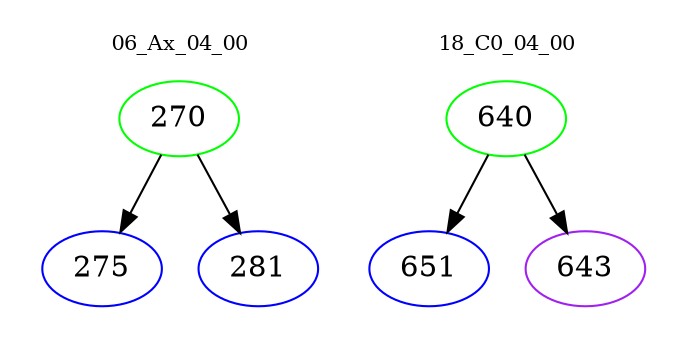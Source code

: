 digraph{
subgraph cluster_0 {
color = white
label = "06_Ax_04_00";
fontsize=10;
T0_270 [label="270", color="green"]
T0_270 -> T0_275 [color="black"]
T0_275 [label="275", color="blue"]
T0_270 -> T0_281 [color="black"]
T0_281 [label="281", color="blue"]
}
subgraph cluster_1 {
color = white
label = "18_C0_04_00";
fontsize=10;
T1_640 [label="640", color="green"]
T1_640 -> T1_651 [color="black"]
T1_651 [label="651", color="blue"]
T1_640 -> T1_643 [color="black"]
T1_643 [label="643", color="purple"]
}
}
